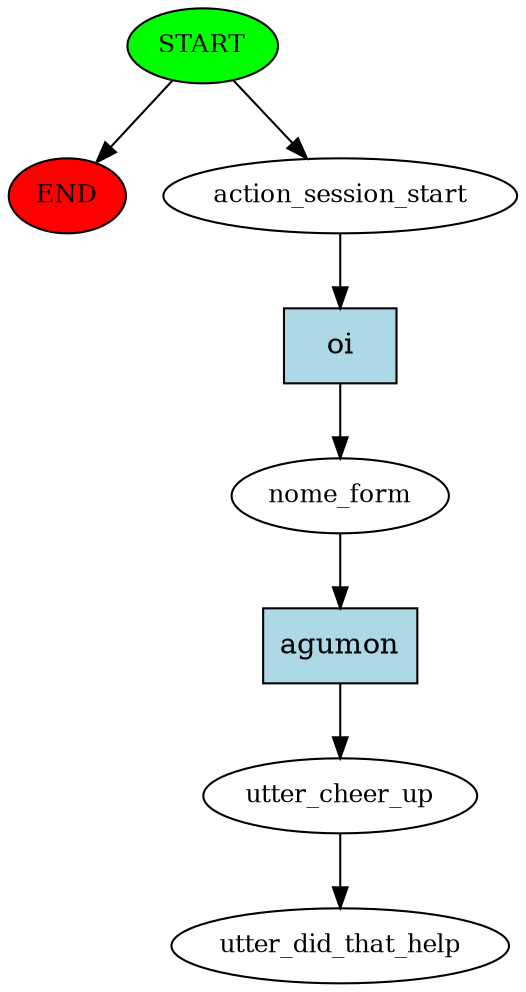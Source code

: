 digraph  {
0 [class="start active", fillcolor=green, fontsize=12, label=START, style=filled];
"-1" [class=end, fillcolor=red, fontsize=12, label=END, style=filled];
1 [class=active, fontsize=12, label=action_session_start];
2 [class=active, fontsize=12, label=nome_form];
3 [class=active, fontsize=12, label=utter_cheer_up];
4 [class="dashed active", fontsize=12, label=utter_did_that_help];
5 [class="intent active", fillcolor=lightblue, label=oi, shape=rect, style=filled];
6 [class="intent active", fillcolor=lightblue, label=agumon, shape=rect, style=filled];
0 -> "-1"  [class="", key=NONE, label=""];
0 -> 1  [class=active, key=NONE, label=""];
1 -> 5  [class=active, key=0];
2 -> 6  [class=active, key=0];
3 -> 4  [class=active, key=NONE, label=""];
5 -> 2  [class=active, key=0];
6 -> 3  [class=active, key=0];
}
